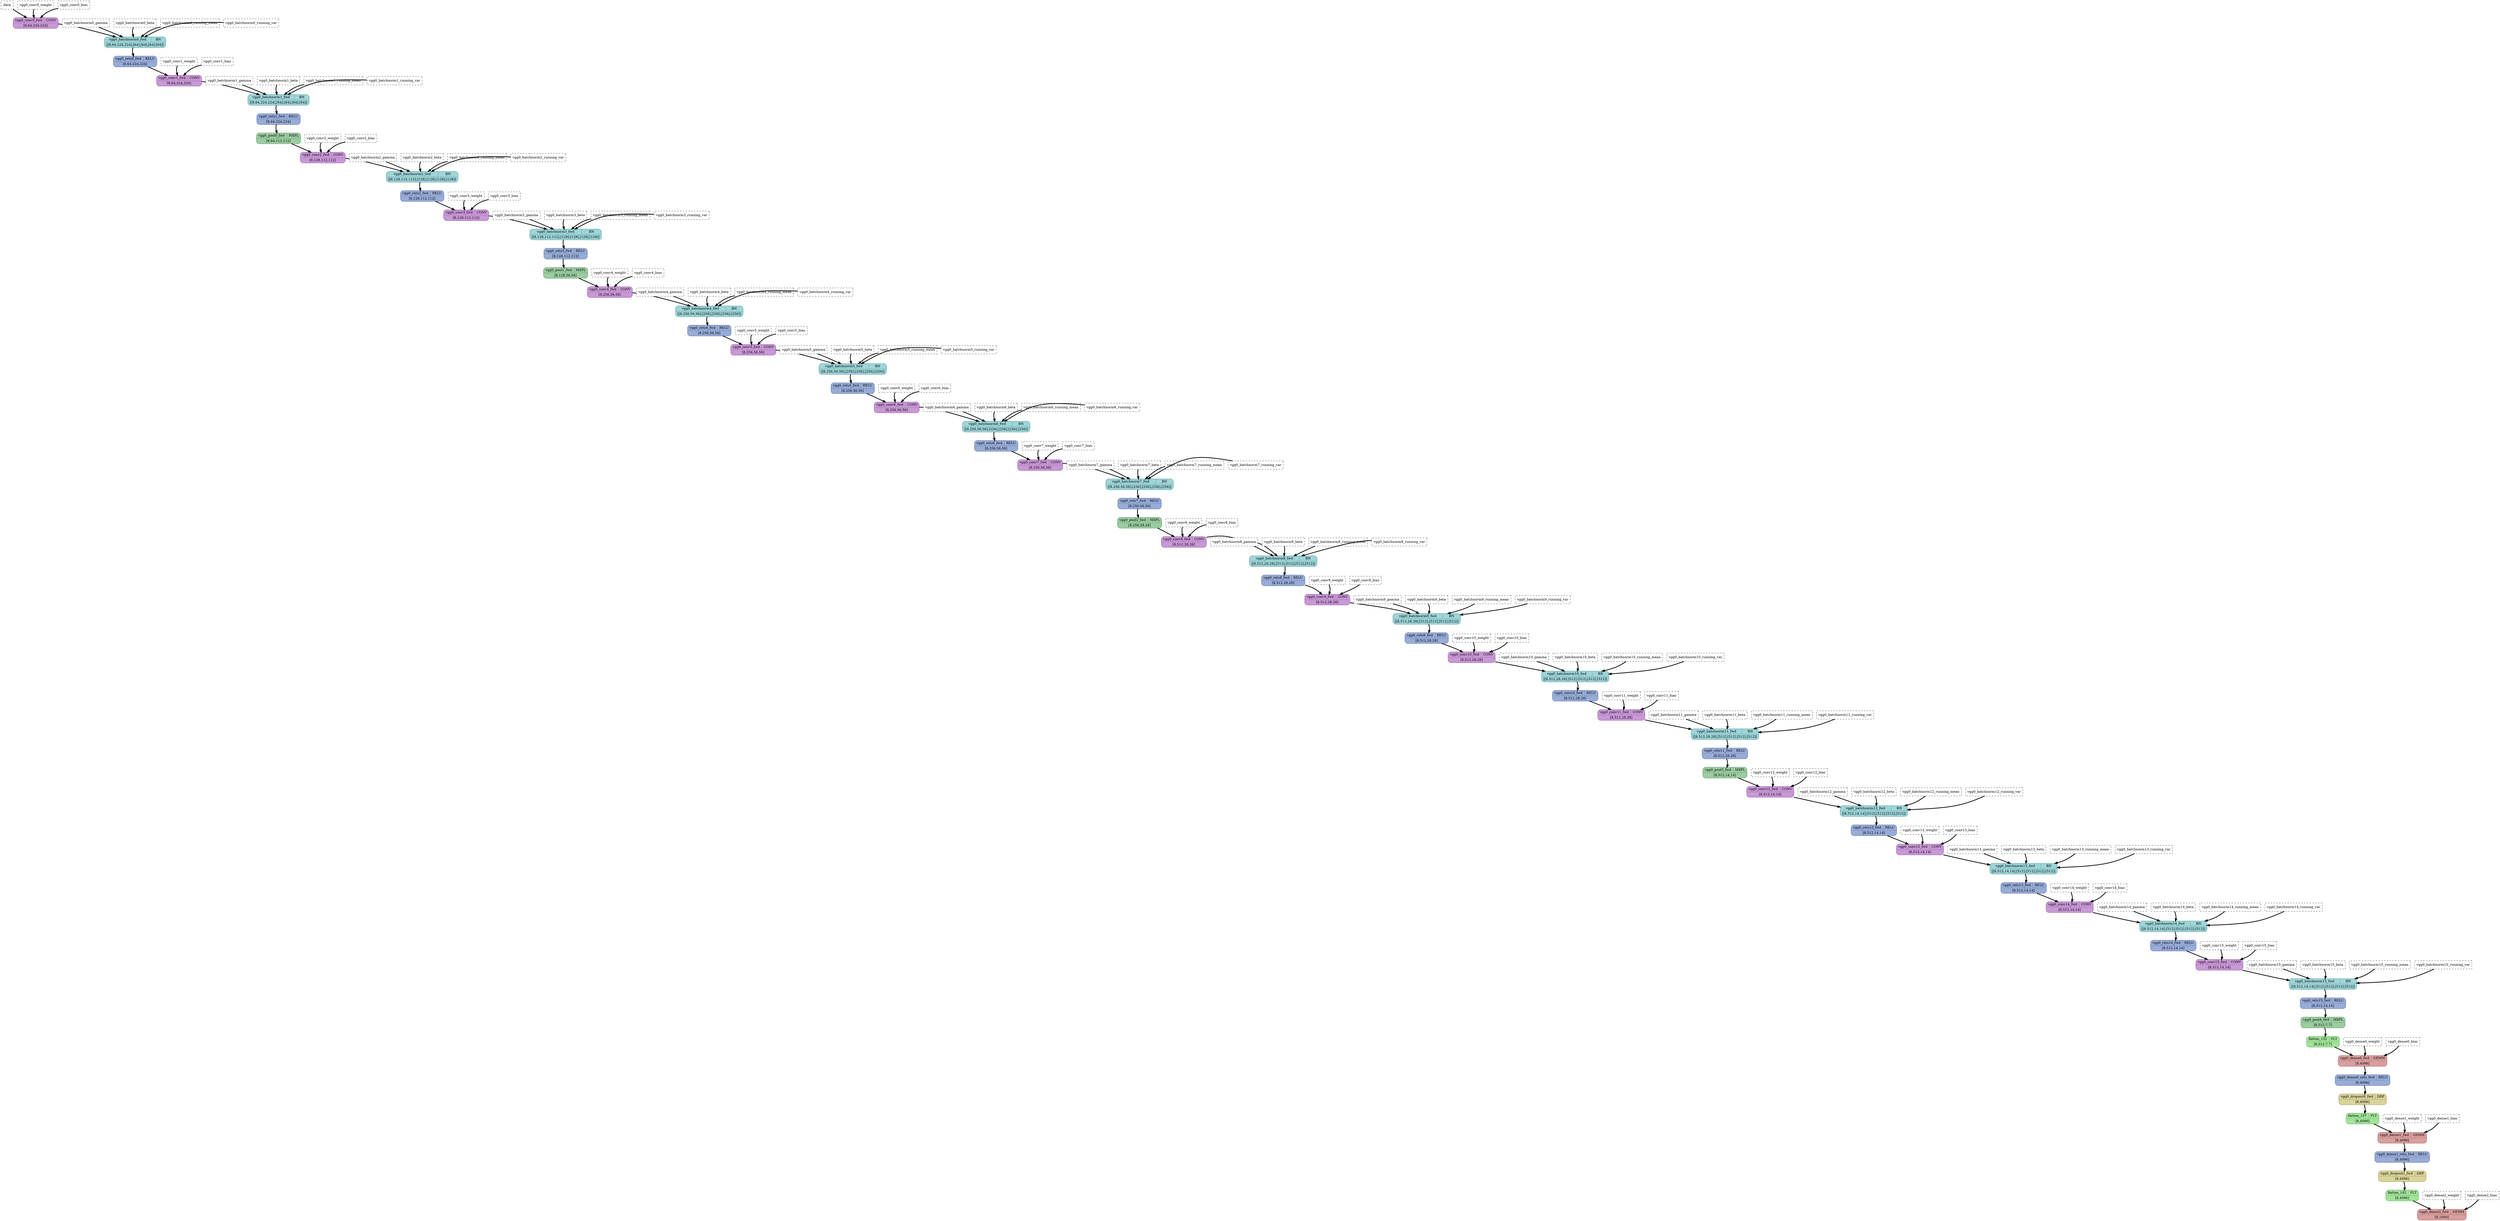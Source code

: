 strict digraph {
  graph [
    rankdir="TB"
    overlap=prism
    overlap_shrink=true
    splines=curved
  ];
  node [
    shape=Mrecord
  ];
  edge [
    penwidth=3
  ];

  // Node definitions.
  "data" [
    id=0
    name="data"
    type=constant_input
    label="data"
    inputs=""
    outputs=""
    shape=box
    style="filled,dashed"
    fillcolor="white"
  ];
  "vgg0_conv0_weight" [
    id=1
    name="vgg0_conv0_weight"
    type=constant_input
    label="vgg0_conv0_weight"
    inputs=""
    outputs=""
    shape=box
    style="filled,dashed"
    fillcolor="white"
  ];
  "vgg0_conv0_bias" [
    id=2
    name="vgg0_conv0_bias"
    type=constant_input
    label="vgg0_conv0_bias"
    inputs=""
    outputs=""
    shape=box
    style="filled,dashed"
    fillcolor="white"
  ];
  "vgg0_conv0_fwd" [
    id=3
    name="vgg0_conv0_fwd"
    type=Conv
    label="{ {vgg0_conv0_fwd  | CONV} | [8,64,224,224] }"
    inputs="data;vgg0_conv0_weight;vgg0_conv0_bias"
    outputs="vgg0_conv0_fwd"
    penwidth=3
    style=filled
    color="#b686c3"
    fontcolor="#000000"
    fillcolor="#c998d6"
  ];
  "vgg0_batchnorm0_gamma" [
    id=4
    name="vgg0_batchnorm0_gamma"
    type=constant_input
    label="vgg0_batchnorm0_gamma"
    inputs=""
    outputs=""
    shape=box
    style="filled,dashed"
    fillcolor="white"
  ];
  "vgg0_batchnorm0_beta" [
    id=5
    name="vgg0_batchnorm0_beta"
    type=constant_input
    label="vgg0_batchnorm0_beta"
    inputs=""
    outputs=""
    shape=box
    style="filled,dashed"
    fillcolor="white"
  ];
  "vgg0_batchnorm0_running_mean" [
    id=6
    name="vgg0_batchnorm0_running_mean"
    type=constant_input
    label="vgg0_batchnorm0_running_mean"
    inputs=""
    outputs=""
    shape=box
    style="filled,dashed"
    fillcolor="white"
  ];
  "vgg0_batchnorm0_running_var" [
    id=7
    name="vgg0_batchnorm0_running_var"
    type=constant_input
    label="vgg0_batchnorm0_running_var"
    inputs=""
    outputs=""
    shape=box
    style="filled,dashed"
    fillcolor="white"
  ];
  "vgg0_batchnorm0_fwd" [
    id=8
    name="vgg0_batchnorm0_fwd"
    type=BatchNormalization
    label="{ {vgg0_batchnorm0_fwd  | BN} | [[8,64,224,224],[64],[64],[64],[64]] }"
    inputs="vgg0_conv0_fwd;vgg0_batchnorm0_gamma;vgg0_batchnorm0_beta;vgg0_batchnorm0_running_mean;vgg0_batchnorm0_running_var"
    outputs="vgg0_batchnorm0_fwd"
    penwidth=3
    style=filled
    color="#87bfc1"
    fontcolor="#000000"
    fillcolor="#9dd5d8"
  ];
  "vgg0_relu0_fwd" [
    id=9
    name="vgg0_relu0_fwd"
    type=Relu
    label="{ {vgg0_relu0_fwd  | RELU} | [8,64,224,224] }"
    inputs="vgg0_batchnorm0_fwd"
    outputs="vgg0_relu0_fwd"
    penwidth=3
    style=filled
    color="#8599c5"
    fontcolor="#000000"
    fillcolor="#98acd8"
  ];
  "vgg0_conv1_weight" [
    id=10
    name="vgg0_conv1_weight"
    type=constant_input
    label="vgg0_conv1_weight"
    inputs=""
    outputs=""
    shape=box
    style="filled,dashed"
    fillcolor="white"
  ];
  "vgg0_conv1_bias" [
    id=11
    name="vgg0_conv1_bias"
    type=constant_input
    label="vgg0_conv1_bias"
    inputs=""
    outputs=""
    shape=box
    style="filled,dashed"
    fillcolor="white"
  ];
  "vgg0_conv1_fwd" [
    id=12
    name="vgg0_conv1_fwd"
    type=Conv
    label="{ {vgg0_conv1_fwd  | CONV} | [8,64,224,224] }"
    inputs="vgg0_relu0_fwd;vgg0_conv1_weight;vgg0_conv1_bias"
    outputs="vgg0_conv1_fwd"
    penwidth=3
    style=filled
    color="#b686c3"
    fontcolor="#000000"
    fillcolor="#c998d6"
  ];
  "vgg0_batchnorm1_gamma" [
    id=13
    name="vgg0_batchnorm1_gamma"
    type=constant_input
    label="vgg0_batchnorm1_gamma"
    inputs=""
    outputs=""
    shape=box
    style="filled,dashed"
    fillcolor="white"
  ];
  "vgg0_batchnorm1_beta" [
    id=14
    name="vgg0_batchnorm1_beta"
    type=constant_input
    label="vgg0_batchnorm1_beta"
    inputs=""
    outputs=""
    shape=box
    style="filled,dashed"
    fillcolor="white"
  ];
  "vgg0_batchnorm1_running_mean" [
    id=15
    name="vgg0_batchnorm1_running_mean"
    type=constant_input
    label="vgg0_batchnorm1_running_mean"
    inputs=""
    outputs=""
    shape=box
    style="filled,dashed"
    fillcolor="white"
  ];
  "vgg0_batchnorm1_running_var" [
    id=16
    name="vgg0_batchnorm1_running_var"
    type=constant_input
    label="vgg0_batchnorm1_running_var"
    inputs=""
    outputs=""
    shape=box
    style="filled,dashed"
    fillcolor="white"
  ];
  "vgg0_batchnorm1_fwd" [
    id=17
    name="vgg0_batchnorm1_fwd"
    type=BatchNormalization
    label="{ {vgg0_batchnorm1_fwd  | BN} | [[8,64,224,224],[64],[64],[64],[64]] }"
    inputs="vgg0_conv1_fwd;vgg0_batchnorm1_gamma;vgg0_batchnorm1_beta;vgg0_batchnorm1_running_mean;vgg0_batchnorm1_running_var"
    outputs="vgg0_batchnorm1_fwd"
    penwidth=3
    style=filled
    color="#87bfc1"
    fontcolor="#000000"
    fillcolor="#9dd5d8"
  ];
  "vgg0_relu1_fwd" [
    id=18
    name="vgg0_relu1_fwd"
    type=Relu
    label="{ {vgg0_relu1_fwd  | RELU} | [8,64,224,224] }"
    inputs="vgg0_batchnorm1_fwd"
    outputs="vgg0_relu1_fwd"
    penwidth=3
    style=filled
    color="#8599c5"
    fontcolor="#000000"
    fillcolor="#98acd8"
  ];
  "vgg0_pool0_fwd" [
    id=19
    name="vgg0_pool0_fwd"
    type=MaxPool
    label="{ {vgg0_pool0_fwd  | MXPL} | [8,64,112,112] }"
    inputs="vgg0_relu1_fwd"
    outputs="vgg0_pool0_fwd"
    penwidth=3
    style=filled
    color="#87b78c"
    fontcolor="#000000"
    fillcolor="#9bcda1"
  ];
  "vgg0_conv2_weight" [
    id=20
    name="vgg0_conv2_weight"
    type=constant_input
    label="vgg0_conv2_weight"
    inputs=""
    outputs=""
    shape=box
    style="filled,dashed"
    fillcolor="white"
  ];
  "vgg0_conv2_bias" [
    id=21
    name="vgg0_conv2_bias"
    type=constant_input
    label="vgg0_conv2_bias"
    inputs=""
    outputs=""
    shape=box
    style="filled,dashed"
    fillcolor="white"
  ];
  "vgg0_conv2_fwd" [
    id=22
    name="vgg0_conv2_fwd"
    type=Conv
    label="{ {vgg0_conv2_fwd  | CONV} | [8,128,112,112] }"
    inputs="vgg0_pool0_fwd;vgg0_conv2_weight;vgg0_conv2_bias"
    outputs="vgg0_conv2_fwd"
    penwidth=3
    style=filled
    color="#b686c3"
    fontcolor="#000000"
    fillcolor="#c998d6"
  ];
  "vgg0_batchnorm2_gamma" [
    id=23
    name="vgg0_batchnorm2_gamma"
    type=constant_input
    label="vgg0_batchnorm2_gamma"
    inputs=""
    outputs=""
    shape=box
    style="filled,dashed"
    fillcolor="white"
  ];
  "vgg0_batchnorm2_beta" [
    id=24
    name="vgg0_batchnorm2_beta"
    type=constant_input
    label="vgg0_batchnorm2_beta"
    inputs=""
    outputs=""
    shape=box
    style="filled,dashed"
    fillcolor="white"
  ];
  "vgg0_batchnorm2_running_mean" [
    id=25
    name="vgg0_batchnorm2_running_mean"
    type=constant_input
    label="vgg0_batchnorm2_running_mean"
    inputs=""
    outputs=""
    shape=box
    style="filled,dashed"
    fillcolor="white"
  ];
  "vgg0_batchnorm2_running_var" [
    id=26
    name="vgg0_batchnorm2_running_var"
    type=constant_input
    label="vgg0_batchnorm2_running_var"
    inputs=""
    outputs=""
    shape=box
    style="filled,dashed"
    fillcolor="white"
  ];
  "vgg0_batchnorm2_fwd" [
    id=27
    name="vgg0_batchnorm2_fwd"
    type=BatchNormalization
    label="{ {vgg0_batchnorm2_fwd  | BN} | [[8,128,112,112],[128],[128],[128],[128]] }"
    inputs="vgg0_conv2_fwd;vgg0_batchnorm2_gamma;vgg0_batchnorm2_beta;vgg0_batchnorm2_running_mean;vgg0_batchnorm2_running_var"
    outputs="vgg0_batchnorm2_fwd"
    penwidth=3
    style=filled
    color="#87bfc1"
    fontcolor="#000000"
    fillcolor="#9dd5d8"
  ];
  "vgg0_relu2_fwd" [
    id=28
    name="vgg0_relu2_fwd"
    type=Relu
    label="{ {vgg0_relu2_fwd  | RELU} | [8,128,112,112] }"
    inputs="vgg0_batchnorm2_fwd"
    outputs="vgg0_relu2_fwd"
    penwidth=3
    style=filled
    color="#8599c5"
    fontcolor="#000000"
    fillcolor="#98acd8"
  ];
  "vgg0_conv3_weight" [
    id=29
    name="vgg0_conv3_weight"
    type=constant_input
    label="vgg0_conv3_weight"
    inputs=""
    outputs=""
    shape=box
    style="filled,dashed"
    fillcolor="white"
  ];
  "vgg0_conv3_bias" [
    id=30
    name="vgg0_conv3_bias"
    type=constant_input
    label="vgg0_conv3_bias"
    inputs=""
    outputs=""
    shape=box
    style="filled,dashed"
    fillcolor="white"
  ];
  "vgg0_conv3_fwd" [
    id=31
    name="vgg0_conv3_fwd"
    type=Conv
    label="{ {vgg0_conv3_fwd  | CONV} | [8,128,112,112] }"
    inputs="vgg0_relu2_fwd;vgg0_conv3_weight;vgg0_conv3_bias"
    outputs="vgg0_conv3_fwd"
    penwidth=3
    style=filled
    color="#b686c3"
    fontcolor="#000000"
    fillcolor="#c998d6"
  ];
  "vgg0_batchnorm3_gamma" [
    id=32
    name="vgg0_batchnorm3_gamma"
    type=constant_input
    label="vgg0_batchnorm3_gamma"
    inputs=""
    outputs=""
    shape=box
    style="filled,dashed"
    fillcolor="white"
  ];
  "vgg0_batchnorm3_beta" [
    id=33
    name="vgg0_batchnorm3_beta"
    type=constant_input
    label="vgg0_batchnorm3_beta"
    inputs=""
    outputs=""
    shape=box
    style="filled,dashed"
    fillcolor="white"
  ];
  "vgg0_batchnorm3_running_mean" [
    id=34
    name="vgg0_batchnorm3_running_mean"
    type=constant_input
    label="vgg0_batchnorm3_running_mean"
    inputs=""
    outputs=""
    shape=box
    style="filled,dashed"
    fillcolor="white"
  ];
  "vgg0_batchnorm3_running_var" [
    id=35
    name="vgg0_batchnorm3_running_var"
    type=constant_input
    label="vgg0_batchnorm3_running_var"
    inputs=""
    outputs=""
    shape=box
    style="filled,dashed"
    fillcolor="white"
  ];
  "vgg0_batchnorm3_fwd" [
    id=36
    name="vgg0_batchnorm3_fwd"
    type=BatchNormalization
    label="{ {vgg0_batchnorm3_fwd  | BN} | [[8,128,112,112],[128],[128],[128],[128]] }"
    inputs="vgg0_conv3_fwd;vgg0_batchnorm3_gamma;vgg0_batchnorm3_beta;vgg0_batchnorm3_running_mean;vgg0_batchnorm3_running_var"
    outputs="vgg0_batchnorm3_fwd"
    penwidth=3
    style=filled
    color="#87bfc1"
    fontcolor="#000000"
    fillcolor="#9dd5d8"
  ];
  "vgg0_relu3_fwd" [
    id=37
    name="vgg0_relu3_fwd"
    type=Relu
    label="{ {vgg0_relu3_fwd  | RELU} | [8,128,112,112] }"
    inputs="vgg0_batchnorm3_fwd"
    outputs="vgg0_relu3_fwd"
    penwidth=3
    style=filled
    color="#8599c5"
    fontcolor="#000000"
    fillcolor="#98acd8"
  ];
  "vgg0_pool1_fwd" [
    id=38
    name="vgg0_pool1_fwd"
    type=MaxPool
    label="{ {vgg0_pool1_fwd  | MXPL} | [8,128,56,56] }"
    inputs="vgg0_relu3_fwd"
    outputs="vgg0_pool1_fwd"
    penwidth=3
    style=filled
    color="#87b78c"
    fontcolor="#000000"
    fillcolor="#9bcda1"
  ];
  "vgg0_conv4_weight" [
    id=39
    name="vgg0_conv4_weight"
    type=constant_input
    label="vgg0_conv4_weight"
    inputs=""
    outputs=""
    shape=box
    style="filled,dashed"
    fillcolor="white"
  ];
  "vgg0_conv4_bias" [
    id=40
    name="vgg0_conv4_bias"
    type=constant_input
    label="vgg0_conv4_bias"
    inputs=""
    outputs=""
    shape=box
    style="filled,dashed"
    fillcolor="white"
  ];
  "vgg0_conv4_fwd" [
    id=41
    name="vgg0_conv4_fwd"
    type=Conv
    label="{ {vgg0_conv4_fwd  | CONV} | [8,256,56,56] }"
    inputs="vgg0_pool1_fwd;vgg0_conv4_weight;vgg0_conv4_bias"
    outputs="vgg0_conv4_fwd"
    penwidth=3
    style=filled
    color="#b686c3"
    fontcolor="#000000"
    fillcolor="#c998d6"
  ];
  "vgg0_batchnorm4_gamma" [
    id=42
    name="vgg0_batchnorm4_gamma"
    type=constant_input
    label="vgg0_batchnorm4_gamma"
    inputs=""
    outputs=""
    shape=box
    style="filled,dashed"
    fillcolor="white"
  ];
  "vgg0_batchnorm4_beta" [
    id=43
    name="vgg0_batchnorm4_beta"
    type=constant_input
    label="vgg0_batchnorm4_beta"
    inputs=""
    outputs=""
    shape=box
    style="filled,dashed"
    fillcolor="white"
  ];
  "vgg0_batchnorm4_running_mean" [
    id=44
    name="vgg0_batchnorm4_running_mean"
    type=constant_input
    label="vgg0_batchnorm4_running_mean"
    inputs=""
    outputs=""
    shape=box
    style="filled,dashed"
    fillcolor="white"
  ];
  "vgg0_batchnorm4_running_var" [
    id=45
    name="vgg0_batchnorm4_running_var"
    type=constant_input
    label="vgg0_batchnorm4_running_var"
    inputs=""
    outputs=""
    shape=box
    style="filled,dashed"
    fillcolor="white"
  ];
  "vgg0_batchnorm4_fwd" [
    id=46
    name="vgg0_batchnorm4_fwd"
    type=BatchNormalization
    label="{ {vgg0_batchnorm4_fwd  | BN} | [[8,256,56,56],[256],[256],[256],[256]] }"
    inputs="vgg0_conv4_fwd;vgg0_batchnorm4_gamma;vgg0_batchnorm4_beta;vgg0_batchnorm4_running_mean;vgg0_batchnorm4_running_var"
    outputs="vgg0_batchnorm4_fwd"
    penwidth=3
    style=filled
    color="#87bfc1"
    fontcolor="#000000"
    fillcolor="#9dd5d8"
  ];
  "vgg0_relu4_fwd" [
    id=47
    name="vgg0_relu4_fwd"
    type=Relu
    label="{ {vgg0_relu4_fwd  | RELU} | [8,256,56,56] }"
    inputs="vgg0_batchnorm4_fwd"
    outputs="vgg0_relu4_fwd"
    penwidth=3
    style=filled
    color="#8599c5"
    fontcolor="#000000"
    fillcolor="#98acd8"
  ];
  "vgg0_conv5_weight" [
    id=48
    name="vgg0_conv5_weight"
    type=constant_input
    label="vgg0_conv5_weight"
    inputs=""
    outputs=""
    shape=box
    style="filled,dashed"
    fillcolor="white"
  ];
  "vgg0_conv5_bias" [
    id=49
    name="vgg0_conv5_bias"
    type=constant_input
    label="vgg0_conv5_bias"
    inputs=""
    outputs=""
    shape=box
    style="filled,dashed"
    fillcolor="white"
  ];
  "vgg0_conv5_fwd" [
    id=50
    name="vgg0_conv5_fwd"
    type=Conv
    label="{ {vgg0_conv5_fwd  | CONV} | [8,256,56,56] }"
    inputs="vgg0_relu4_fwd;vgg0_conv5_weight;vgg0_conv5_bias"
    outputs="vgg0_conv5_fwd"
    penwidth=3
    style=filled
    color="#b686c3"
    fontcolor="#000000"
    fillcolor="#c998d6"
  ];
  "vgg0_batchnorm5_gamma" [
    id=51
    name="vgg0_batchnorm5_gamma"
    type=constant_input
    label="vgg0_batchnorm5_gamma"
    inputs=""
    outputs=""
    shape=box
    style="filled,dashed"
    fillcolor="white"
  ];
  "vgg0_batchnorm5_beta" [
    id=52
    name="vgg0_batchnorm5_beta"
    type=constant_input
    label="vgg0_batchnorm5_beta"
    inputs=""
    outputs=""
    shape=box
    style="filled,dashed"
    fillcolor="white"
  ];
  "vgg0_batchnorm5_running_mean" [
    id=53
    name="vgg0_batchnorm5_running_mean"
    type=constant_input
    label="vgg0_batchnorm5_running_mean"
    inputs=""
    outputs=""
    shape=box
    style="filled,dashed"
    fillcolor="white"
  ];
  "vgg0_batchnorm5_running_var" [
    id=54
    name="vgg0_batchnorm5_running_var"
    type=constant_input
    label="vgg0_batchnorm5_running_var"
    inputs=""
    outputs=""
    shape=box
    style="filled,dashed"
    fillcolor="white"
  ];
  "vgg0_batchnorm5_fwd" [
    id=55
    name="vgg0_batchnorm5_fwd"
    type=BatchNormalization
    label="{ {vgg0_batchnorm5_fwd  | BN} | [[8,256,56,56],[256],[256],[256],[256]] }"
    inputs="vgg0_conv5_fwd;vgg0_batchnorm5_gamma;vgg0_batchnorm5_beta;vgg0_batchnorm5_running_mean;vgg0_batchnorm5_running_var"
    outputs="vgg0_batchnorm5_fwd"
    penwidth=3
    style=filled
    color="#87bfc1"
    fontcolor="#000000"
    fillcolor="#9dd5d8"
  ];
  "vgg0_relu5_fwd" [
    id=56
    name="vgg0_relu5_fwd"
    type=Relu
    label="{ {vgg0_relu5_fwd  | RELU} | [8,256,56,56] }"
    inputs="vgg0_batchnorm5_fwd"
    outputs="vgg0_relu5_fwd"
    penwidth=3
    style=filled
    color="#8599c5"
    fontcolor="#000000"
    fillcolor="#98acd8"
  ];
  "vgg0_conv6_weight" [
    id=57
    name="vgg0_conv6_weight"
    type=constant_input
    label="vgg0_conv6_weight"
    inputs=""
    outputs=""
    shape=box
    style="filled,dashed"
    fillcolor="white"
  ];
  "vgg0_conv6_bias" [
    id=58
    name="vgg0_conv6_bias"
    type=constant_input
    label="vgg0_conv6_bias"
    inputs=""
    outputs=""
    shape=box
    style="filled,dashed"
    fillcolor="white"
  ];
  "vgg0_conv6_fwd" [
    id=59
    name="vgg0_conv6_fwd"
    type=Conv
    label="{ {vgg0_conv6_fwd  | CONV} | [8,256,56,56] }"
    inputs="vgg0_relu5_fwd;vgg0_conv6_weight;vgg0_conv6_bias"
    outputs="vgg0_conv6_fwd"
    penwidth=3
    style=filled
    color="#b686c3"
    fontcolor="#000000"
    fillcolor="#c998d6"
  ];
  "vgg0_batchnorm6_gamma" [
    id=60
    name="vgg0_batchnorm6_gamma"
    type=constant_input
    label="vgg0_batchnorm6_gamma"
    inputs=""
    outputs=""
    shape=box
    style="filled,dashed"
    fillcolor="white"
  ];
  "vgg0_batchnorm6_beta" [
    id=61
    name="vgg0_batchnorm6_beta"
    type=constant_input
    label="vgg0_batchnorm6_beta"
    inputs=""
    outputs=""
    shape=box
    style="filled,dashed"
    fillcolor="white"
  ];
  "vgg0_batchnorm6_running_mean" [
    id=62
    name="vgg0_batchnorm6_running_mean"
    type=constant_input
    label="vgg0_batchnorm6_running_mean"
    inputs=""
    outputs=""
    shape=box
    style="filled,dashed"
    fillcolor="white"
  ];
  "vgg0_batchnorm6_running_var" [
    id=63
    name="vgg0_batchnorm6_running_var"
    type=constant_input
    label="vgg0_batchnorm6_running_var"
    inputs=""
    outputs=""
    shape=box
    style="filled,dashed"
    fillcolor="white"
  ];
  "vgg0_batchnorm6_fwd" [
    id=64
    name="vgg0_batchnorm6_fwd"
    type=BatchNormalization
    label="{ {vgg0_batchnorm6_fwd  | BN} | [[8,256,56,56],[256],[256],[256],[256]] }"
    inputs="vgg0_conv6_fwd;vgg0_batchnorm6_gamma;vgg0_batchnorm6_beta;vgg0_batchnorm6_running_mean;vgg0_batchnorm6_running_var"
    outputs="vgg0_batchnorm6_fwd"
    penwidth=3
    style=filled
    color="#87bfc1"
    fontcolor="#000000"
    fillcolor="#9dd5d8"
  ];
  "vgg0_relu6_fwd" [
    id=65
    name="vgg0_relu6_fwd"
    type=Relu
    label="{ {vgg0_relu6_fwd  | RELU} | [8,256,56,56] }"
    inputs="vgg0_batchnorm6_fwd"
    outputs="vgg0_relu6_fwd"
    penwidth=3
    style=filled
    color="#8599c5"
    fontcolor="#000000"
    fillcolor="#98acd8"
  ];
  "vgg0_conv7_weight" [
    id=66
    name="vgg0_conv7_weight"
    type=constant_input
    label="vgg0_conv7_weight"
    inputs=""
    outputs=""
    shape=box
    style="filled,dashed"
    fillcolor="white"
  ];
  "vgg0_conv7_bias" [
    id=67
    name="vgg0_conv7_bias"
    type=constant_input
    label="vgg0_conv7_bias"
    inputs=""
    outputs=""
    shape=box
    style="filled,dashed"
    fillcolor="white"
  ];
  "vgg0_conv7_fwd" [
    id=68
    name="vgg0_conv7_fwd"
    type=Conv
    label="{ {vgg0_conv7_fwd  | CONV} | [8,256,56,56] }"
    inputs="vgg0_relu6_fwd;vgg0_conv7_weight;vgg0_conv7_bias"
    outputs="vgg0_conv7_fwd"
    penwidth=3
    style=filled
    color="#b686c3"
    fontcolor="#000000"
    fillcolor="#c998d6"
  ];
  "vgg0_batchnorm7_gamma" [
    id=69
    name="vgg0_batchnorm7_gamma"
    type=constant_input
    label="vgg0_batchnorm7_gamma"
    inputs=""
    outputs=""
    shape=box
    style="filled,dashed"
    fillcolor="white"
  ];
  "vgg0_batchnorm7_beta" [
    id=70
    name="vgg0_batchnorm7_beta"
    type=constant_input
    label="vgg0_batchnorm7_beta"
    inputs=""
    outputs=""
    shape=box
    style="filled,dashed"
    fillcolor="white"
  ];
  "vgg0_batchnorm7_running_mean" [
    id=71
    name="vgg0_batchnorm7_running_mean"
    type=constant_input
    label="vgg0_batchnorm7_running_mean"
    inputs=""
    outputs=""
    shape=box
    style="filled,dashed"
    fillcolor="white"
  ];
  "vgg0_batchnorm7_running_var" [
    id=72
    name="vgg0_batchnorm7_running_var"
    type=constant_input
    label="vgg0_batchnorm7_running_var"
    inputs=""
    outputs=""
    shape=box
    style="filled,dashed"
    fillcolor="white"
  ];
  "vgg0_batchnorm7_fwd" [
    id=73
    name="vgg0_batchnorm7_fwd"
    type=BatchNormalization
    label="{ {vgg0_batchnorm7_fwd  | BN} | [[8,256,56,56],[256],[256],[256],[256]] }"
    inputs="vgg0_conv7_fwd;vgg0_batchnorm7_gamma;vgg0_batchnorm7_beta;vgg0_batchnorm7_running_mean;vgg0_batchnorm7_running_var"
    outputs="vgg0_batchnorm7_fwd"
    penwidth=3
    style=filled
    color="#87bfc1"
    fontcolor="#000000"
    fillcolor="#9dd5d8"
  ];
  "vgg0_relu7_fwd" [
    id=74
    name="vgg0_relu7_fwd"
    type=Relu
    label="{ {vgg0_relu7_fwd  | RELU} | [8,256,56,56] }"
    inputs="vgg0_batchnorm7_fwd"
    outputs="vgg0_relu7_fwd"
    penwidth=3
    style=filled
    color="#8599c5"
    fontcolor="#000000"
    fillcolor="#98acd8"
  ];
  "vgg0_pool2_fwd" [
    id=75
    name="vgg0_pool2_fwd"
    type=MaxPool
    label="{ {vgg0_pool2_fwd  | MXPL} | [8,256,28,28] }"
    inputs="vgg0_relu7_fwd"
    outputs="vgg0_pool2_fwd"
    penwidth=3
    style=filled
    color="#87b78c"
    fontcolor="#000000"
    fillcolor="#9bcda1"
  ];
  "vgg0_conv8_weight" [
    id=76
    name="vgg0_conv8_weight"
    type=constant_input
    label="vgg0_conv8_weight"
    inputs=""
    outputs=""
    shape=box
    style="filled,dashed"
    fillcolor="white"
  ];
  "vgg0_conv8_bias" [
    id=77
    name="vgg0_conv8_bias"
    type=constant_input
    label="vgg0_conv8_bias"
    inputs=""
    outputs=""
    shape=box
    style="filled,dashed"
    fillcolor="white"
  ];
  "vgg0_conv8_fwd" [
    id=78
    name="vgg0_conv8_fwd"
    type=Conv
    label="{ {vgg0_conv8_fwd  | CONV} | [8,512,28,28] }"
    inputs="vgg0_pool2_fwd;vgg0_conv8_weight;vgg0_conv8_bias"
    outputs="vgg0_conv8_fwd"
    penwidth=3
    style=filled
    color="#b686c3"
    fontcolor="#000000"
    fillcolor="#c998d6"
  ];
  "vgg0_batchnorm8_gamma" [
    id=79
    name="vgg0_batchnorm8_gamma"
    type=constant_input
    label="vgg0_batchnorm8_gamma"
    inputs=""
    outputs=""
    shape=box
    style="filled,dashed"
    fillcolor="white"
  ];
  "vgg0_batchnorm8_beta" [
    id=80
    name="vgg0_batchnorm8_beta"
    type=constant_input
    label="vgg0_batchnorm8_beta"
    inputs=""
    outputs=""
    shape=box
    style="filled,dashed"
    fillcolor="white"
  ];
  "vgg0_batchnorm8_running_mean" [
    id=81
    name="vgg0_batchnorm8_running_mean"
    type=constant_input
    label="vgg0_batchnorm8_running_mean"
    inputs=""
    outputs=""
    shape=box
    style="filled,dashed"
    fillcolor="white"
  ];
  "vgg0_batchnorm8_running_var" [
    id=82
    name="vgg0_batchnorm8_running_var"
    type=constant_input
    label="vgg0_batchnorm8_running_var"
    inputs=""
    outputs=""
    shape=box
    style="filled,dashed"
    fillcolor="white"
  ];
  "vgg0_batchnorm8_fwd" [
    id=83
    name="vgg0_batchnorm8_fwd"
    type=BatchNormalization
    label="{ {vgg0_batchnorm8_fwd  | BN} | [[8,512,28,28],[512],[512],[512],[512]] }"
    inputs="vgg0_conv8_fwd;vgg0_batchnorm8_gamma;vgg0_batchnorm8_beta;vgg0_batchnorm8_running_mean;vgg0_batchnorm8_running_var"
    outputs="vgg0_batchnorm8_fwd"
    penwidth=3
    style=filled
    color="#87bfc1"
    fontcolor="#000000"
    fillcolor="#9dd5d8"
  ];
  "vgg0_relu8_fwd" [
    id=84
    name="vgg0_relu8_fwd"
    type=Relu
    label="{ {vgg0_relu8_fwd  | RELU} | [8,512,28,28] }"
    inputs="vgg0_batchnorm8_fwd"
    outputs="vgg0_relu8_fwd"
    penwidth=3
    style=filled
    color="#8599c5"
    fontcolor="#000000"
    fillcolor="#98acd8"
  ];
  "vgg0_conv9_weight" [
    id=85
    name="vgg0_conv9_weight"
    type=constant_input
    label="vgg0_conv9_weight"
    inputs=""
    outputs=""
    shape=box
    style="filled,dashed"
    fillcolor="white"
  ];
  "vgg0_conv9_bias" [
    id=86
    name="vgg0_conv9_bias"
    type=constant_input
    label="vgg0_conv9_bias"
    inputs=""
    outputs=""
    shape=box
    style="filled,dashed"
    fillcolor="white"
  ];
  "vgg0_conv9_fwd" [
    id=87
    name="vgg0_conv9_fwd"
    type=Conv
    label="{ {vgg0_conv9_fwd  | CONV} | [8,512,28,28] }"
    inputs="vgg0_relu8_fwd;vgg0_conv9_weight;vgg0_conv9_bias"
    outputs="vgg0_conv9_fwd"
    penwidth=3
    style=filled
    color="#b686c3"
    fontcolor="#000000"
    fillcolor="#c998d6"
  ];
  "vgg0_batchnorm9_gamma" [
    id=88
    name="vgg0_batchnorm9_gamma"
    type=constant_input
    label="vgg0_batchnorm9_gamma"
    inputs=""
    outputs=""
    shape=box
    style="filled,dashed"
    fillcolor="white"
  ];
  "vgg0_batchnorm9_beta" [
    id=89
    name="vgg0_batchnorm9_beta"
    type=constant_input
    label="vgg0_batchnorm9_beta"
    inputs=""
    outputs=""
    shape=box
    style="filled,dashed"
    fillcolor="white"
  ];
  "vgg0_batchnorm9_running_mean" [
    id=90
    name="vgg0_batchnorm9_running_mean"
    type=constant_input
    label="vgg0_batchnorm9_running_mean"
    inputs=""
    outputs=""
    shape=box
    style="filled,dashed"
    fillcolor="white"
  ];
  "vgg0_batchnorm9_running_var" [
    id=91
    name="vgg0_batchnorm9_running_var"
    type=constant_input
    label="vgg0_batchnorm9_running_var"
    inputs=""
    outputs=""
    shape=box
    style="filled,dashed"
    fillcolor="white"
  ];
  "vgg0_batchnorm9_fwd" [
    id=92
    name="vgg0_batchnorm9_fwd"
    type=BatchNormalization
    label="{ {vgg0_batchnorm9_fwd  | BN} | [[8,512,28,28],[512],[512],[512],[512]] }"
    inputs="vgg0_conv9_fwd;vgg0_batchnorm9_gamma;vgg0_batchnorm9_beta;vgg0_batchnorm9_running_mean;vgg0_batchnorm9_running_var"
    outputs="vgg0_batchnorm9_fwd"
    penwidth=3
    style=filled
    color="#87bfc1"
    fontcolor="#000000"
    fillcolor="#9dd5d8"
  ];
  "vgg0_relu9_fwd" [
    id=93
    name="vgg0_relu9_fwd"
    type=Relu
    label="{ {vgg0_relu9_fwd  | RELU} | [8,512,28,28] }"
    inputs="vgg0_batchnorm9_fwd"
    outputs="vgg0_relu9_fwd"
    penwidth=3
    style=filled
    color="#8599c5"
    fontcolor="#000000"
    fillcolor="#98acd8"
  ];
  "vgg0_conv10_weight" [
    id=94
    name="vgg0_conv10_weight"
    type=constant_input
    label="vgg0_conv10_weight"
    inputs=""
    outputs=""
    shape=box
    style="filled,dashed"
    fillcolor="white"
  ];
  "vgg0_conv10_bias" [
    id=95
    name="vgg0_conv10_bias"
    type=constant_input
    label="vgg0_conv10_bias"
    inputs=""
    outputs=""
    shape=box
    style="filled,dashed"
    fillcolor="white"
  ];
  "vgg0_conv10_fwd" [
    id=96
    name="vgg0_conv10_fwd"
    type=Conv
    label="{ {vgg0_conv10_fwd  | CONV} | [8,512,28,28] }"
    inputs="vgg0_relu9_fwd;vgg0_conv10_weight;vgg0_conv10_bias"
    outputs="vgg0_conv10_fwd"
    penwidth=3
    style=filled
    color="#b686c3"
    fontcolor="#000000"
    fillcolor="#c998d6"
  ];
  "vgg0_batchnorm10_gamma" [
    id=97
    name="vgg0_batchnorm10_gamma"
    type=constant_input
    label="vgg0_batchnorm10_gamma"
    inputs=""
    outputs=""
    shape=box
    style="filled,dashed"
    fillcolor="white"
  ];
  "vgg0_batchnorm10_beta" [
    id=98
    name="vgg0_batchnorm10_beta"
    type=constant_input
    label="vgg0_batchnorm10_beta"
    inputs=""
    outputs=""
    shape=box
    style="filled,dashed"
    fillcolor="white"
  ];
  "vgg0_batchnorm10_running_mean" [
    id=99
    name="vgg0_batchnorm10_running_mean"
    type=constant_input
    label="vgg0_batchnorm10_running_mean"
    inputs=""
    outputs=""
    shape=box
    style="filled,dashed"
    fillcolor="white"
  ];
  "vgg0_batchnorm10_running_var" [
    id=100
    name="vgg0_batchnorm10_running_var"
    type=constant_input
    label="vgg0_batchnorm10_running_var"
    inputs=""
    outputs=""
    shape=box
    style="filled,dashed"
    fillcolor="white"
  ];
  "vgg0_batchnorm10_fwd" [
    id=101
    name="vgg0_batchnorm10_fwd"
    type=BatchNormalization
    label="{ {vgg0_batchnorm10_fwd  | BN} | [[8,512,28,28],[512],[512],[512],[512]] }"
    inputs="vgg0_conv10_fwd;vgg0_batchnorm10_gamma;vgg0_batchnorm10_beta;vgg0_batchnorm10_running_mean;vgg0_batchnorm10_running_var"
    outputs="vgg0_batchnorm10_fwd"
    penwidth=3
    style=filled
    color="#87bfc1"
    fontcolor="#000000"
    fillcolor="#9dd5d8"
  ];
  "vgg0_relu10_fwd" [
    id=102
    name="vgg0_relu10_fwd"
    type=Relu
    label="{ {vgg0_relu10_fwd  | RELU} | [8,512,28,28] }"
    inputs="vgg0_batchnorm10_fwd"
    outputs="vgg0_relu10_fwd"
    penwidth=3
    style=filled
    color="#8599c5"
    fontcolor="#000000"
    fillcolor="#98acd8"
  ];
  "vgg0_conv11_weight" [
    id=103
    name="vgg0_conv11_weight"
    type=constant_input
    label="vgg0_conv11_weight"
    inputs=""
    outputs=""
    shape=box
    style="filled,dashed"
    fillcolor="white"
  ];
  "vgg0_conv11_bias" [
    id=104
    name="vgg0_conv11_bias"
    type=constant_input
    label="vgg0_conv11_bias"
    inputs=""
    outputs=""
    shape=box
    style="filled,dashed"
    fillcolor="white"
  ];
  "vgg0_conv11_fwd" [
    id=105
    name="vgg0_conv11_fwd"
    type=Conv
    label="{ {vgg0_conv11_fwd  | CONV} | [8,512,28,28] }"
    inputs="vgg0_relu10_fwd;vgg0_conv11_weight;vgg0_conv11_bias"
    outputs="vgg0_conv11_fwd"
    penwidth=3
    style=filled
    color="#b686c3"
    fontcolor="#000000"
    fillcolor="#c998d6"
  ];
  "vgg0_batchnorm11_gamma" [
    id=106
    name="vgg0_batchnorm11_gamma"
    type=constant_input
    label="vgg0_batchnorm11_gamma"
    inputs=""
    outputs=""
    shape=box
    style="filled,dashed"
    fillcolor="white"
  ];
  "vgg0_batchnorm11_beta" [
    id=107
    name="vgg0_batchnorm11_beta"
    type=constant_input
    label="vgg0_batchnorm11_beta"
    inputs=""
    outputs=""
    shape=box
    style="filled,dashed"
    fillcolor="white"
  ];
  "vgg0_batchnorm11_running_mean" [
    id=108
    name="vgg0_batchnorm11_running_mean"
    type=constant_input
    label="vgg0_batchnorm11_running_mean"
    inputs=""
    outputs=""
    shape=box
    style="filled,dashed"
    fillcolor="white"
  ];
  "vgg0_batchnorm11_running_var" [
    id=109
    name="vgg0_batchnorm11_running_var"
    type=constant_input
    label="vgg0_batchnorm11_running_var"
    inputs=""
    outputs=""
    shape=box
    style="filled,dashed"
    fillcolor="white"
  ];
  "vgg0_batchnorm11_fwd" [
    id=110
    name="vgg0_batchnorm11_fwd"
    type=BatchNormalization
    label="{ {vgg0_batchnorm11_fwd  | BN} | [[8,512,28,28],[512],[512],[512],[512]] }"
    inputs="vgg0_conv11_fwd;vgg0_batchnorm11_gamma;vgg0_batchnorm11_beta;vgg0_batchnorm11_running_mean;vgg0_batchnorm11_running_var"
    outputs="vgg0_batchnorm11_fwd"
    penwidth=3
    style=filled
    color="#87bfc1"
    fontcolor="#000000"
    fillcolor="#9dd5d8"
  ];
  "vgg0_relu11_fwd" [
    id=111
    name="vgg0_relu11_fwd"
    type=Relu
    label="{ {vgg0_relu11_fwd  | RELU} | [8,512,28,28] }"
    inputs="vgg0_batchnorm11_fwd"
    outputs="vgg0_relu11_fwd"
    penwidth=3
    style=filled
    color="#8599c5"
    fontcolor="#000000"
    fillcolor="#98acd8"
  ];
  "vgg0_pool3_fwd" [
    id=112
    name="vgg0_pool3_fwd"
    type=MaxPool
    label="{ {vgg0_pool3_fwd  | MXPL} | [8,512,14,14] }"
    inputs="vgg0_relu11_fwd"
    outputs="vgg0_pool3_fwd"
    penwidth=3
    style=filled
    color="#87b78c"
    fontcolor="#000000"
    fillcolor="#9bcda1"
  ];
  "vgg0_conv12_weight" [
    id=113
    name="vgg0_conv12_weight"
    type=constant_input
    label="vgg0_conv12_weight"
    inputs=""
    outputs=""
    shape=box
    style="filled,dashed"
    fillcolor="white"
  ];
  "vgg0_conv12_bias" [
    id=114
    name="vgg0_conv12_bias"
    type=constant_input
    label="vgg0_conv12_bias"
    inputs=""
    outputs=""
    shape=box
    style="filled,dashed"
    fillcolor="white"
  ];
  "vgg0_conv12_fwd" [
    id=115
    name="vgg0_conv12_fwd"
    type=Conv
    label="{ {vgg0_conv12_fwd  | CONV} | [8,512,14,14] }"
    inputs="vgg0_pool3_fwd;vgg0_conv12_weight;vgg0_conv12_bias"
    outputs="vgg0_conv12_fwd"
    penwidth=3
    style=filled
    color="#b686c3"
    fontcolor="#000000"
    fillcolor="#c998d6"
  ];
  "vgg0_batchnorm12_gamma" [
    id=116
    name="vgg0_batchnorm12_gamma"
    type=constant_input
    label="vgg0_batchnorm12_gamma"
    inputs=""
    outputs=""
    shape=box
    style="filled,dashed"
    fillcolor="white"
  ];
  "vgg0_batchnorm12_beta" [
    id=117
    name="vgg0_batchnorm12_beta"
    type=constant_input
    label="vgg0_batchnorm12_beta"
    inputs=""
    outputs=""
    shape=box
    style="filled,dashed"
    fillcolor="white"
  ];
  "vgg0_batchnorm12_running_mean" [
    id=118
    name="vgg0_batchnorm12_running_mean"
    type=constant_input
    label="vgg0_batchnorm12_running_mean"
    inputs=""
    outputs=""
    shape=box
    style="filled,dashed"
    fillcolor="white"
  ];
  "vgg0_batchnorm12_running_var" [
    id=119
    name="vgg0_batchnorm12_running_var"
    type=constant_input
    label="vgg0_batchnorm12_running_var"
    inputs=""
    outputs=""
    shape=box
    style="filled,dashed"
    fillcolor="white"
  ];
  "vgg0_batchnorm12_fwd" [
    id=120
    name="vgg0_batchnorm12_fwd"
    type=BatchNormalization
    label="{ {vgg0_batchnorm12_fwd  | BN} | [[8,512,14,14],[512],[512],[512],[512]] }"
    inputs="vgg0_conv12_fwd;vgg0_batchnorm12_gamma;vgg0_batchnorm12_beta;vgg0_batchnorm12_running_mean;vgg0_batchnorm12_running_var"
    outputs="vgg0_batchnorm12_fwd"
    penwidth=3
    style=filled
    color="#87bfc1"
    fontcolor="#000000"
    fillcolor="#9dd5d8"
  ];
  "vgg0_relu12_fwd" [
    id=121
    name="vgg0_relu12_fwd"
    type=Relu
    label="{ {vgg0_relu12_fwd  | RELU} | [8,512,14,14] }"
    inputs="vgg0_batchnorm12_fwd"
    outputs="vgg0_relu12_fwd"
    penwidth=3
    style=filled
    color="#8599c5"
    fontcolor="#000000"
    fillcolor="#98acd8"
  ];
  "vgg0_conv13_weight" [
    id=122
    name="vgg0_conv13_weight"
    type=constant_input
    label="vgg0_conv13_weight"
    inputs=""
    outputs=""
    shape=box
    style="filled,dashed"
    fillcolor="white"
  ];
  "vgg0_conv13_bias" [
    id=123
    name="vgg0_conv13_bias"
    type=constant_input
    label="vgg0_conv13_bias"
    inputs=""
    outputs=""
    shape=box
    style="filled,dashed"
    fillcolor="white"
  ];
  "vgg0_conv13_fwd" [
    id=124
    name="vgg0_conv13_fwd"
    type=Conv
    label="{ {vgg0_conv13_fwd  | CONV} | [8,512,14,14] }"
    inputs="vgg0_relu12_fwd;vgg0_conv13_weight;vgg0_conv13_bias"
    outputs="vgg0_conv13_fwd"
    penwidth=3
    style=filled
    color="#b686c3"
    fontcolor="#000000"
    fillcolor="#c998d6"
  ];
  "vgg0_batchnorm13_gamma" [
    id=125
    name="vgg0_batchnorm13_gamma"
    type=constant_input
    label="vgg0_batchnorm13_gamma"
    inputs=""
    outputs=""
    shape=box
    style="filled,dashed"
    fillcolor="white"
  ];
  "vgg0_batchnorm13_beta" [
    id=126
    name="vgg0_batchnorm13_beta"
    type=constant_input
    label="vgg0_batchnorm13_beta"
    inputs=""
    outputs=""
    shape=box
    style="filled,dashed"
    fillcolor="white"
  ];
  "vgg0_batchnorm13_running_mean" [
    id=127
    name="vgg0_batchnorm13_running_mean"
    type=constant_input
    label="vgg0_batchnorm13_running_mean"
    inputs=""
    outputs=""
    shape=box
    style="filled,dashed"
    fillcolor="white"
  ];
  "vgg0_batchnorm13_running_var" [
    id=128
    name="vgg0_batchnorm13_running_var"
    type=constant_input
    label="vgg0_batchnorm13_running_var"
    inputs=""
    outputs=""
    shape=box
    style="filled,dashed"
    fillcolor="white"
  ];
  "vgg0_batchnorm13_fwd" [
    id=129
    name="vgg0_batchnorm13_fwd"
    type=BatchNormalization
    label="{ {vgg0_batchnorm13_fwd  | BN} | [[8,512,14,14],[512],[512],[512],[512]] }"
    inputs="vgg0_conv13_fwd;vgg0_batchnorm13_gamma;vgg0_batchnorm13_beta;vgg0_batchnorm13_running_mean;vgg0_batchnorm13_running_var"
    outputs="vgg0_batchnorm13_fwd"
    penwidth=3
    style=filled
    color="#87bfc1"
    fontcolor="#000000"
    fillcolor="#9dd5d8"
  ];
  "vgg0_relu13_fwd" [
    id=130
    name="vgg0_relu13_fwd"
    type=Relu
    label="{ {vgg0_relu13_fwd  | RELU} | [8,512,14,14] }"
    inputs="vgg0_batchnorm13_fwd"
    outputs="vgg0_relu13_fwd"
    penwidth=3
    style=filled
    color="#8599c5"
    fontcolor="#000000"
    fillcolor="#98acd8"
  ];
  "vgg0_conv14_weight" [
    id=131
    name="vgg0_conv14_weight"
    type=constant_input
    label="vgg0_conv14_weight"
    inputs=""
    outputs=""
    shape=box
    style="filled,dashed"
    fillcolor="white"
  ];
  "vgg0_conv14_bias" [
    id=132
    name="vgg0_conv14_bias"
    type=constant_input
    label="vgg0_conv14_bias"
    inputs=""
    outputs=""
    shape=box
    style="filled,dashed"
    fillcolor="white"
  ];
  "vgg0_conv14_fwd" [
    id=133
    name="vgg0_conv14_fwd"
    type=Conv
    label="{ {vgg0_conv14_fwd  | CONV} | [8,512,14,14] }"
    inputs="vgg0_relu13_fwd;vgg0_conv14_weight;vgg0_conv14_bias"
    outputs="vgg0_conv14_fwd"
    penwidth=3
    style=filled
    color="#b686c3"
    fontcolor="#000000"
    fillcolor="#c998d6"
  ];
  "vgg0_batchnorm14_gamma" [
    id=134
    name="vgg0_batchnorm14_gamma"
    type=constant_input
    label="vgg0_batchnorm14_gamma"
    inputs=""
    outputs=""
    shape=box
    style="filled,dashed"
    fillcolor="white"
  ];
  "vgg0_batchnorm14_beta" [
    id=135
    name="vgg0_batchnorm14_beta"
    type=constant_input
    label="vgg0_batchnorm14_beta"
    inputs=""
    outputs=""
    shape=box
    style="filled,dashed"
    fillcolor="white"
  ];
  "vgg0_batchnorm14_running_mean" [
    id=136
    name="vgg0_batchnorm14_running_mean"
    type=constant_input
    label="vgg0_batchnorm14_running_mean"
    inputs=""
    outputs=""
    shape=box
    style="filled,dashed"
    fillcolor="white"
  ];
  "vgg0_batchnorm14_running_var" [
    id=137
    name="vgg0_batchnorm14_running_var"
    type=constant_input
    label="vgg0_batchnorm14_running_var"
    inputs=""
    outputs=""
    shape=box
    style="filled,dashed"
    fillcolor="white"
  ];
  "vgg0_batchnorm14_fwd" [
    id=138
    name="vgg0_batchnorm14_fwd"
    type=BatchNormalization
    label="{ {vgg0_batchnorm14_fwd  | BN} | [[8,512,14,14],[512],[512],[512],[512]] }"
    inputs="vgg0_conv14_fwd;vgg0_batchnorm14_gamma;vgg0_batchnorm14_beta;vgg0_batchnorm14_running_mean;vgg0_batchnorm14_running_var"
    outputs="vgg0_batchnorm14_fwd"
    penwidth=3
    style=filled
    color="#87bfc1"
    fontcolor="#000000"
    fillcolor="#9dd5d8"
  ];
  "vgg0_relu14_fwd" [
    id=139
    name="vgg0_relu14_fwd"
    type=Relu
    label="{ {vgg0_relu14_fwd  | RELU} | [8,512,14,14] }"
    inputs="vgg0_batchnorm14_fwd"
    outputs="vgg0_relu14_fwd"
    penwidth=3
    style=filled
    color="#8599c5"
    fontcolor="#000000"
    fillcolor="#98acd8"
  ];
  "vgg0_conv15_weight" [
    id=140
    name="vgg0_conv15_weight"
    type=constant_input
    label="vgg0_conv15_weight"
    inputs=""
    outputs=""
    shape=box
    style="filled,dashed"
    fillcolor="white"
  ];
  "vgg0_conv15_bias" [
    id=141
    name="vgg0_conv15_bias"
    type=constant_input
    label="vgg0_conv15_bias"
    inputs=""
    outputs=""
    shape=box
    style="filled,dashed"
    fillcolor="white"
  ];
  "vgg0_conv15_fwd" [
    id=142
    name="vgg0_conv15_fwd"
    type=Conv
    label="{ {vgg0_conv15_fwd  | CONV} | [8,512,14,14] }"
    inputs="vgg0_relu14_fwd;vgg0_conv15_weight;vgg0_conv15_bias"
    outputs="vgg0_conv15_fwd"
    penwidth=3
    style=filled
    color="#b686c3"
    fontcolor="#000000"
    fillcolor="#c998d6"
  ];
  "vgg0_batchnorm15_gamma" [
    id=143
    name="vgg0_batchnorm15_gamma"
    type=constant_input
    label="vgg0_batchnorm15_gamma"
    inputs=""
    outputs=""
    shape=box
    style="filled,dashed"
    fillcolor="white"
  ];
  "vgg0_batchnorm15_beta" [
    id=144
    name="vgg0_batchnorm15_beta"
    type=constant_input
    label="vgg0_batchnorm15_beta"
    inputs=""
    outputs=""
    shape=box
    style="filled,dashed"
    fillcolor="white"
  ];
  "vgg0_batchnorm15_running_mean" [
    id=145
    name="vgg0_batchnorm15_running_mean"
    type=constant_input
    label="vgg0_batchnorm15_running_mean"
    inputs=""
    outputs=""
    shape=box
    style="filled,dashed"
    fillcolor="white"
  ];
  "vgg0_batchnorm15_running_var" [
    id=146
    name="vgg0_batchnorm15_running_var"
    type=constant_input
    label="vgg0_batchnorm15_running_var"
    inputs=""
    outputs=""
    shape=box
    style="filled,dashed"
    fillcolor="white"
  ];
  "vgg0_batchnorm15_fwd" [
    id=147
    name="vgg0_batchnorm15_fwd"
    type=BatchNormalization
    label="{ {vgg0_batchnorm15_fwd  | BN} | [[8,512,14,14],[512],[512],[512],[512]] }"
    inputs="vgg0_conv15_fwd;vgg0_batchnorm15_gamma;vgg0_batchnorm15_beta;vgg0_batchnorm15_running_mean;vgg0_batchnorm15_running_var"
    outputs="vgg0_batchnorm15_fwd"
    penwidth=3
    style=filled
    color="#87bfc1"
    fontcolor="#000000"
    fillcolor="#9dd5d8"
  ];
  "vgg0_relu15_fwd" [
    id=148
    name="vgg0_relu15_fwd"
    type=Relu
    label="{ {vgg0_relu15_fwd  | RELU} | [8,512,14,14] }"
    inputs="vgg0_batchnorm15_fwd"
    outputs="vgg0_relu15_fwd"
    penwidth=3
    style=filled
    color="#8599c5"
    fontcolor="#000000"
    fillcolor="#98acd8"
  ];
  "vgg0_pool4_fwd" [
    id=149
    name="vgg0_pool4_fwd"
    type=MaxPool
    label="{ {vgg0_pool4_fwd  | MXPL} | [8,512,7,7] }"
    inputs="vgg0_relu15_fwd"
    outputs="vgg0_pool4_fwd"
    penwidth=3
    style=filled
    color="#87b78c"
    fontcolor="#000000"
    fillcolor="#9bcda1"
  ];
  "flatten_152" [
    id=150
    name="flatten_152"
    type=Flatten
    label="{ {flatten_152  | FLT} | [8,512,7,7] }"
    inputs="vgg0_pool4_fwd"
    outputs="flatten_152"
    penwidth=3
    style=filled
    color="#8bcc83"
    fontcolor="#000000"
    fillcolor="#a2e499"
  ];
  "vgg0_dense0_weight" [
    id=151
    name="vgg0_dense0_weight"
    type=constant_input
    label="vgg0_dense0_weight"
    inputs=""
    outputs=""
    shape=box
    style="filled,dashed"
    fillcolor="white"
  ];
  "vgg0_dense0_bias" [
    id=152
    name="vgg0_dense0_bias"
    type=constant_input
    label="vgg0_dense0_bias"
    inputs=""
    outputs=""
    shape=box
    style="filled,dashed"
    fillcolor="white"
  ];
  "vgg0_dense0_fwd" [
    id=153
    name="vgg0_dense0_fwd"
    type=Gemm
    label="{ {vgg0_dense0_fwd  | GEMM} | [8,4096] }"
    inputs="flatten_152;vgg0_dense0_weight;vgg0_dense0_bias"
    outputs="vgg0_dense0_fwd"
    penwidth=3
    style=filled
    color="#c58b8b"
    fontcolor="#000000"
    fillcolor="#d99e9e"
  ];
  "vgg0_dense0_relu_fwd" [
    id=154
    name="vgg0_dense0_relu_fwd"
    type=Relu
    label="{ {vgg0_dense0_relu_fwd  | RELU} | [8,4096] }"
    inputs="vgg0_dense0_fwd"
    outputs="vgg0_dense0_relu_fwd"
    penwidth=3
    style=filled
    color="#8599c5"
    fontcolor="#000000"
    fillcolor="#98acd8"
  ];
  "vgg0_dropout0_fwd" [
    id=155
    name="vgg0_dropout0_fwd"
    type=Dropout
    label="{ {vgg0_dropout0_fwd  | DRP} | [8,4096] }"
    inputs="vgg0_dense0_relu_fwd"
    outputs="vgg0_dropout0_fwd"
    penwidth=3
    style=filled
    color="#c1bc84"
    fontcolor="#000000"
    fillcolor="#d9d49a"
  ];
  "flatten_157" [
    id=156
    name="flatten_157"
    type=Flatten
    label="{ {flatten_157  | FLT} | [8,4096] }"
    inputs="vgg0_dropout0_fwd"
    outputs="flatten_157"
    penwidth=3
    style=filled
    color="#8bcc83"
    fontcolor="#000000"
    fillcolor="#a2e499"
  ];
  "vgg0_dense1_weight" [
    id=157
    name="vgg0_dense1_weight"
    type=constant_input
    label="vgg0_dense1_weight"
    inputs=""
    outputs=""
    shape=box
    style="filled,dashed"
    fillcolor="white"
  ];
  "vgg0_dense1_bias" [
    id=158
    name="vgg0_dense1_bias"
    type=constant_input
    label="vgg0_dense1_bias"
    inputs=""
    outputs=""
    shape=box
    style="filled,dashed"
    fillcolor="white"
  ];
  "vgg0_dense1_fwd" [
    id=159
    name="vgg0_dense1_fwd"
    type=Gemm
    label="{ {vgg0_dense1_fwd  | GEMM} | [8,4096] }"
    inputs="flatten_157;vgg0_dense1_weight;vgg0_dense1_bias"
    outputs="vgg0_dense1_fwd"
    penwidth=3
    style=filled
    color="#c58b8b"
    fontcolor="#000000"
    fillcolor="#d99e9e"
  ];
  "vgg0_dense1_relu_fwd" [
    id=160
    name="vgg0_dense1_relu_fwd"
    type=Relu
    label="{ {vgg0_dense1_relu_fwd  | RELU} | [8,4096] }"
    inputs="vgg0_dense1_fwd"
    outputs="vgg0_dense1_relu_fwd"
    penwidth=3
    style=filled
    color="#8599c5"
    fontcolor="#000000"
    fillcolor="#98acd8"
  ];
  "vgg0_dropout1_fwd" [
    id=161
    name="vgg0_dropout1_fwd"
    type=Dropout
    label="{ {vgg0_dropout1_fwd  | DRP} | [8,4096] }"
    inputs="vgg0_dense1_relu_fwd"
    outputs="vgg0_dropout1_fwd"
    penwidth=3
    style=filled
    color="#c1bc84"
    fontcolor="#000000"
    fillcolor="#d9d49a"
  ];
  "flatten_162" [
    id=162
    name="flatten_162"
    type=Flatten
    label="{ {flatten_162  | FLT} | [8,4096] }"
    inputs="vgg0_dropout1_fwd"
    outputs="flatten_162"
    penwidth=3
    style=filled
    color="#8bcc83"
    fontcolor="#000000"
    fillcolor="#a2e499"
  ];
  "vgg0_dense2_weight" [
    id=163
    name="vgg0_dense2_weight"
    type=constant_input
    label="vgg0_dense2_weight"
    inputs=""
    outputs=""
    shape=box
    style="filled,dashed"
    fillcolor="white"
  ];
  "vgg0_dense2_bias" [
    id=164
    name="vgg0_dense2_bias"
    type=constant_input
    label="vgg0_dense2_bias"
    inputs=""
    outputs=""
    shape=box
    style="filled,dashed"
    fillcolor="white"
  ];
  "vgg0_dense2_fwd" [
    id=165
    name="vgg0_dense2_fwd"
    type=Gemm
    label="{ {vgg0_dense2_fwd  | GEMM} | [8,1000] }"
    inputs="flatten_162;vgg0_dense2_weight;vgg0_dense2_bias"
    outputs="vgg0_dense2_fwd"
    penwidth=3
    style=filled
    color="#c58b8b"
    fontcolor="#000000"
    fillcolor="#d99e9e"
  ];

  // Edge definitions.
  "data" -> "vgg0_conv0_fwd";
  "vgg0_conv0_weight" -> "vgg0_conv0_fwd";
  "vgg0_conv0_bias" -> "vgg0_conv0_fwd";
  "vgg0_conv0_fwd" -> "vgg0_batchnorm0_fwd";
  "vgg0_batchnorm0_gamma" -> "vgg0_batchnorm0_fwd";
  "vgg0_batchnorm0_beta" -> "vgg0_batchnorm0_fwd";
  "vgg0_batchnorm0_running_mean" -> "vgg0_batchnorm0_fwd";
  "vgg0_batchnorm0_running_var" -> "vgg0_batchnorm0_fwd";
  "vgg0_batchnorm0_fwd" -> "vgg0_relu0_fwd";
  "vgg0_relu0_fwd" -> "vgg0_conv1_fwd";
  "vgg0_conv1_weight" -> "vgg0_conv1_fwd";
  "vgg0_conv1_bias" -> "vgg0_conv1_fwd";
  "vgg0_conv1_fwd" -> "vgg0_batchnorm1_fwd";
  "vgg0_batchnorm1_gamma" -> "vgg0_batchnorm1_fwd";
  "vgg0_batchnorm1_beta" -> "vgg0_batchnorm1_fwd";
  "vgg0_batchnorm1_running_mean" -> "vgg0_batchnorm1_fwd";
  "vgg0_batchnorm1_running_var" -> "vgg0_batchnorm1_fwd";
  "vgg0_batchnorm1_fwd" -> "vgg0_relu1_fwd";
  "vgg0_relu1_fwd" -> "vgg0_pool0_fwd";
  "vgg0_pool0_fwd" -> "vgg0_conv2_fwd";
  "vgg0_conv2_weight" -> "vgg0_conv2_fwd";
  "vgg0_conv2_bias" -> "vgg0_conv2_fwd";
  "vgg0_conv2_fwd" -> "vgg0_batchnorm2_fwd";
  "vgg0_batchnorm2_gamma" -> "vgg0_batchnorm2_fwd";
  "vgg0_batchnorm2_beta" -> "vgg0_batchnorm2_fwd";
  "vgg0_batchnorm2_running_mean" -> "vgg0_batchnorm2_fwd";
  "vgg0_batchnorm2_running_var" -> "vgg0_batchnorm2_fwd";
  "vgg0_batchnorm2_fwd" -> "vgg0_relu2_fwd";
  "vgg0_relu2_fwd" -> "vgg0_conv3_fwd";
  "vgg0_conv3_weight" -> "vgg0_conv3_fwd";
  "vgg0_conv3_bias" -> "vgg0_conv3_fwd";
  "vgg0_conv3_fwd" -> "vgg0_batchnorm3_fwd";
  "vgg0_batchnorm3_gamma" -> "vgg0_batchnorm3_fwd";
  "vgg0_batchnorm3_beta" -> "vgg0_batchnorm3_fwd";
  "vgg0_batchnorm3_running_mean" -> "vgg0_batchnorm3_fwd";
  "vgg0_batchnorm3_running_var" -> "vgg0_batchnorm3_fwd";
  "vgg0_batchnorm3_fwd" -> "vgg0_relu3_fwd";
  "vgg0_relu3_fwd" -> "vgg0_pool1_fwd";
  "vgg0_pool1_fwd" -> "vgg0_conv4_fwd";
  "vgg0_conv4_weight" -> "vgg0_conv4_fwd";
  "vgg0_conv4_bias" -> "vgg0_conv4_fwd";
  "vgg0_conv4_fwd" -> "vgg0_batchnorm4_fwd";
  "vgg0_batchnorm4_gamma" -> "vgg0_batchnorm4_fwd";
  "vgg0_batchnorm4_beta" -> "vgg0_batchnorm4_fwd";
  "vgg0_batchnorm4_running_mean" -> "vgg0_batchnorm4_fwd";
  "vgg0_batchnorm4_running_var" -> "vgg0_batchnorm4_fwd";
  "vgg0_batchnorm4_fwd" -> "vgg0_relu4_fwd";
  "vgg0_relu4_fwd" -> "vgg0_conv5_fwd";
  "vgg0_conv5_weight" -> "vgg0_conv5_fwd";
  "vgg0_conv5_bias" -> "vgg0_conv5_fwd";
  "vgg0_conv5_fwd" -> "vgg0_batchnorm5_fwd";
  "vgg0_batchnorm5_gamma" -> "vgg0_batchnorm5_fwd";
  "vgg0_batchnorm5_beta" -> "vgg0_batchnorm5_fwd";
  "vgg0_batchnorm5_running_mean" -> "vgg0_batchnorm5_fwd";
  "vgg0_batchnorm5_running_var" -> "vgg0_batchnorm5_fwd";
  "vgg0_batchnorm5_fwd" -> "vgg0_relu5_fwd";
  "vgg0_relu5_fwd" -> "vgg0_conv6_fwd";
  "vgg0_conv6_weight" -> "vgg0_conv6_fwd";
  "vgg0_conv6_bias" -> "vgg0_conv6_fwd";
  "vgg0_conv6_fwd" -> "vgg0_batchnorm6_fwd";
  "vgg0_batchnorm6_gamma" -> "vgg0_batchnorm6_fwd";
  "vgg0_batchnorm6_beta" -> "vgg0_batchnorm6_fwd";
  "vgg0_batchnorm6_running_mean" -> "vgg0_batchnorm6_fwd";
  "vgg0_batchnorm6_running_var" -> "vgg0_batchnorm6_fwd";
  "vgg0_batchnorm6_fwd" -> "vgg0_relu6_fwd";
  "vgg0_relu6_fwd" -> "vgg0_conv7_fwd";
  "vgg0_conv7_weight" -> "vgg0_conv7_fwd";
  "vgg0_conv7_bias" -> "vgg0_conv7_fwd";
  "vgg0_conv7_fwd" -> "vgg0_batchnorm7_fwd";
  "vgg0_batchnorm7_gamma" -> "vgg0_batchnorm7_fwd";
  "vgg0_batchnorm7_beta" -> "vgg0_batchnorm7_fwd";
  "vgg0_batchnorm7_running_mean" -> "vgg0_batchnorm7_fwd";
  "vgg0_batchnorm7_running_var" -> "vgg0_batchnorm7_fwd";
  "vgg0_batchnorm7_fwd" -> "vgg0_relu7_fwd";
  "vgg0_relu7_fwd" -> "vgg0_pool2_fwd";
  "vgg0_pool2_fwd" -> "vgg0_conv8_fwd";
  "vgg0_conv8_weight" -> "vgg0_conv8_fwd";
  "vgg0_conv8_bias" -> "vgg0_conv8_fwd";
  "vgg0_conv8_fwd" -> "vgg0_batchnorm8_fwd";
  "vgg0_batchnorm8_gamma" -> "vgg0_batchnorm8_fwd";
  "vgg0_batchnorm8_beta" -> "vgg0_batchnorm8_fwd";
  "vgg0_batchnorm8_running_mean" -> "vgg0_batchnorm8_fwd";
  "vgg0_batchnorm8_running_var" -> "vgg0_batchnorm8_fwd";
  "vgg0_batchnorm8_fwd" -> "vgg0_relu8_fwd";
  "vgg0_relu8_fwd" -> "vgg0_conv9_fwd";
  "vgg0_conv9_weight" -> "vgg0_conv9_fwd";
  "vgg0_conv9_bias" -> "vgg0_conv9_fwd";
  "vgg0_conv9_fwd" -> "vgg0_batchnorm9_fwd";
  "vgg0_batchnorm9_gamma" -> "vgg0_batchnorm9_fwd";
  "vgg0_batchnorm9_beta" -> "vgg0_batchnorm9_fwd";
  "vgg0_batchnorm9_running_mean" -> "vgg0_batchnorm9_fwd";
  "vgg0_batchnorm9_running_var" -> "vgg0_batchnorm9_fwd";
  "vgg0_batchnorm9_fwd" -> "vgg0_relu9_fwd";
  "vgg0_relu9_fwd" -> "vgg0_conv10_fwd";
  "vgg0_conv10_weight" -> "vgg0_conv10_fwd";
  "vgg0_conv10_bias" -> "vgg0_conv10_fwd";
  "vgg0_conv10_fwd" -> "vgg0_batchnorm10_fwd";
  "vgg0_batchnorm10_gamma" -> "vgg0_batchnorm10_fwd";
  "vgg0_batchnorm10_beta" -> "vgg0_batchnorm10_fwd";
  "vgg0_batchnorm10_running_mean" -> "vgg0_batchnorm10_fwd";
  "vgg0_batchnorm10_running_var" -> "vgg0_batchnorm10_fwd";
  "vgg0_batchnorm10_fwd" -> "vgg0_relu10_fwd";
  "vgg0_relu10_fwd" -> "vgg0_conv11_fwd";
  "vgg0_conv11_weight" -> "vgg0_conv11_fwd";
  "vgg0_conv11_bias" -> "vgg0_conv11_fwd";
  "vgg0_conv11_fwd" -> "vgg0_batchnorm11_fwd";
  "vgg0_batchnorm11_gamma" -> "vgg0_batchnorm11_fwd";
  "vgg0_batchnorm11_beta" -> "vgg0_batchnorm11_fwd";
  "vgg0_batchnorm11_running_mean" -> "vgg0_batchnorm11_fwd";
  "vgg0_batchnorm11_running_var" -> "vgg0_batchnorm11_fwd";
  "vgg0_batchnorm11_fwd" -> "vgg0_relu11_fwd";
  "vgg0_relu11_fwd" -> "vgg0_pool3_fwd";
  "vgg0_pool3_fwd" -> "vgg0_conv12_fwd";
  "vgg0_conv12_weight" -> "vgg0_conv12_fwd";
  "vgg0_conv12_bias" -> "vgg0_conv12_fwd";
  "vgg0_conv12_fwd" -> "vgg0_batchnorm12_fwd";
  "vgg0_batchnorm12_gamma" -> "vgg0_batchnorm12_fwd";
  "vgg0_batchnorm12_beta" -> "vgg0_batchnorm12_fwd";
  "vgg0_batchnorm12_running_mean" -> "vgg0_batchnorm12_fwd";
  "vgg0_batchnorm12_running_var" -> "vgg0_batchnorm12_fwd";
  "vgg0_batchnorm12_fwd" -> "vgg0_relu12_fwd";
  "vgg0_relu12_fwd" -> "vgg0_conv13_fwd";
  "vgg0_conv13_weight" -> "vgg0_conv13_fwd";
  "vgg0_conv13_bias" -> "vgg0_conv13_fwd";
  "vgg0_conv13_fwd" -> "vgg0_batchnorm13_fwd";
  "vgg0_batchnorm13_gamma" -> "vgg0_batchnorm13_fwd";
  "vgg0_batchnorm13_beta" -> "vgg0_batchnorm13_fwd";
  "vgg0_batchnorm13_running_mean" -> "vgg0_batchnorm13_fwd";
  "vgg0_batchnorm13_running_var" -> "vgg0_batchnorm13_fwd";
  "vgg0_batchnorm13_fwd" -> "vgg0_relu13_fwd";
  "vgg0_relu13_fwd" -> "vgg0_conv14_fwd";
  "vgg0_conv14_weight" -> "vgg0_conv14_fwd";
  "vgg0_conv14_bias" -> "vgg0_conv14_fwd";
  "vgg0_conv14_fwd" -> "vgg0_batchnorm14_fwd";
  "vgg0_batchnorm14_gamma" -> "vgg0_batchnorm14_fwd";
  "vgg0_batchnorm14_beta" -> "vgg0_batchnorm14_fwd";
  "vgg0_batchnorm14_running_mean" -> "vgg0_batchnorm14_fwd";
  "vgg0_batchnorm14_running_var" -> "vgg0_batchnorm14_fwd";
  "vgg0_batchnorm14_fwd" -> "vgg0_relu14_fwd";
  "vgg0_relu14_fwd" -> "vgg0_conv15_fwd";
  "vgg0_conv15_weight" -> "vgg0_conv15_fwd";
  "vgg0_conv15_bias" -> "vgg0_conv15_fwd";
  "vgg0_conv15_fwd" -> "vgg0_batchnorm15_fwd";
  "vgg0_batchnorm15_gamma" -> "vgg0_batchnorm15_fwd";
  "vgg0_batchnorm15_beta" -> "vgg0_batchnorm15_fwd";
  "vgg0_batchnorm15_running_mean" -> "vgg0_batchnorm15_fwd";
  "vgg0_batchnorm15_running_var" -> "vgg0_batchnorm15_fwd";
  "vgg0_batchnorm15_fwd" -> "vgg0_relu15_fwd";
  "vgg0_relu15_fwd" -> "vgg0_pool4_fwd";
  "vgg0_pool4_fwd" -> "flatten_152";
  "flatten_152" -> "vgg0_dense0_fwd";
  "vgg0_dense0_weight" -> "vgg0_dense0_fwd";
  "vgg0_dense0_bias" -> "vgg0_dense0_fwd";
  "vgg0_dense0_fwd" -> "vgg0_dense0_relu_fwd";
  "vgg0_dense0_relu_fwd" -> "vgg0_dropout0_fwd";
  "vgg0_dropout0_fwd" -> "flatten_157";
  "flatten_157" -> "vgg0_dense1_fwd";
  "vgg0_dense1_weight" -> "vgg0_dense1_fwd";
  "vgg0_dense1_bias" -> "vgg0_dense1_fwd";
  "vgg0_dense1_fwd" -> "vgg0_dense1_relu_fwd";
  "vgg0_dense1_relu_fwd" -> "vgg0_dropout1_fwd";
  "vgg0_dropout1_fwd" -> "flatten_162";
  "flatten_162" -> "vgg0_dense2_fwd";
  "vgg0_dense2_weight" -> "vgg0_dense2_fwd";
  "vgg0_dense2_bias" -> "vgg0_dense2_fwd";
}
